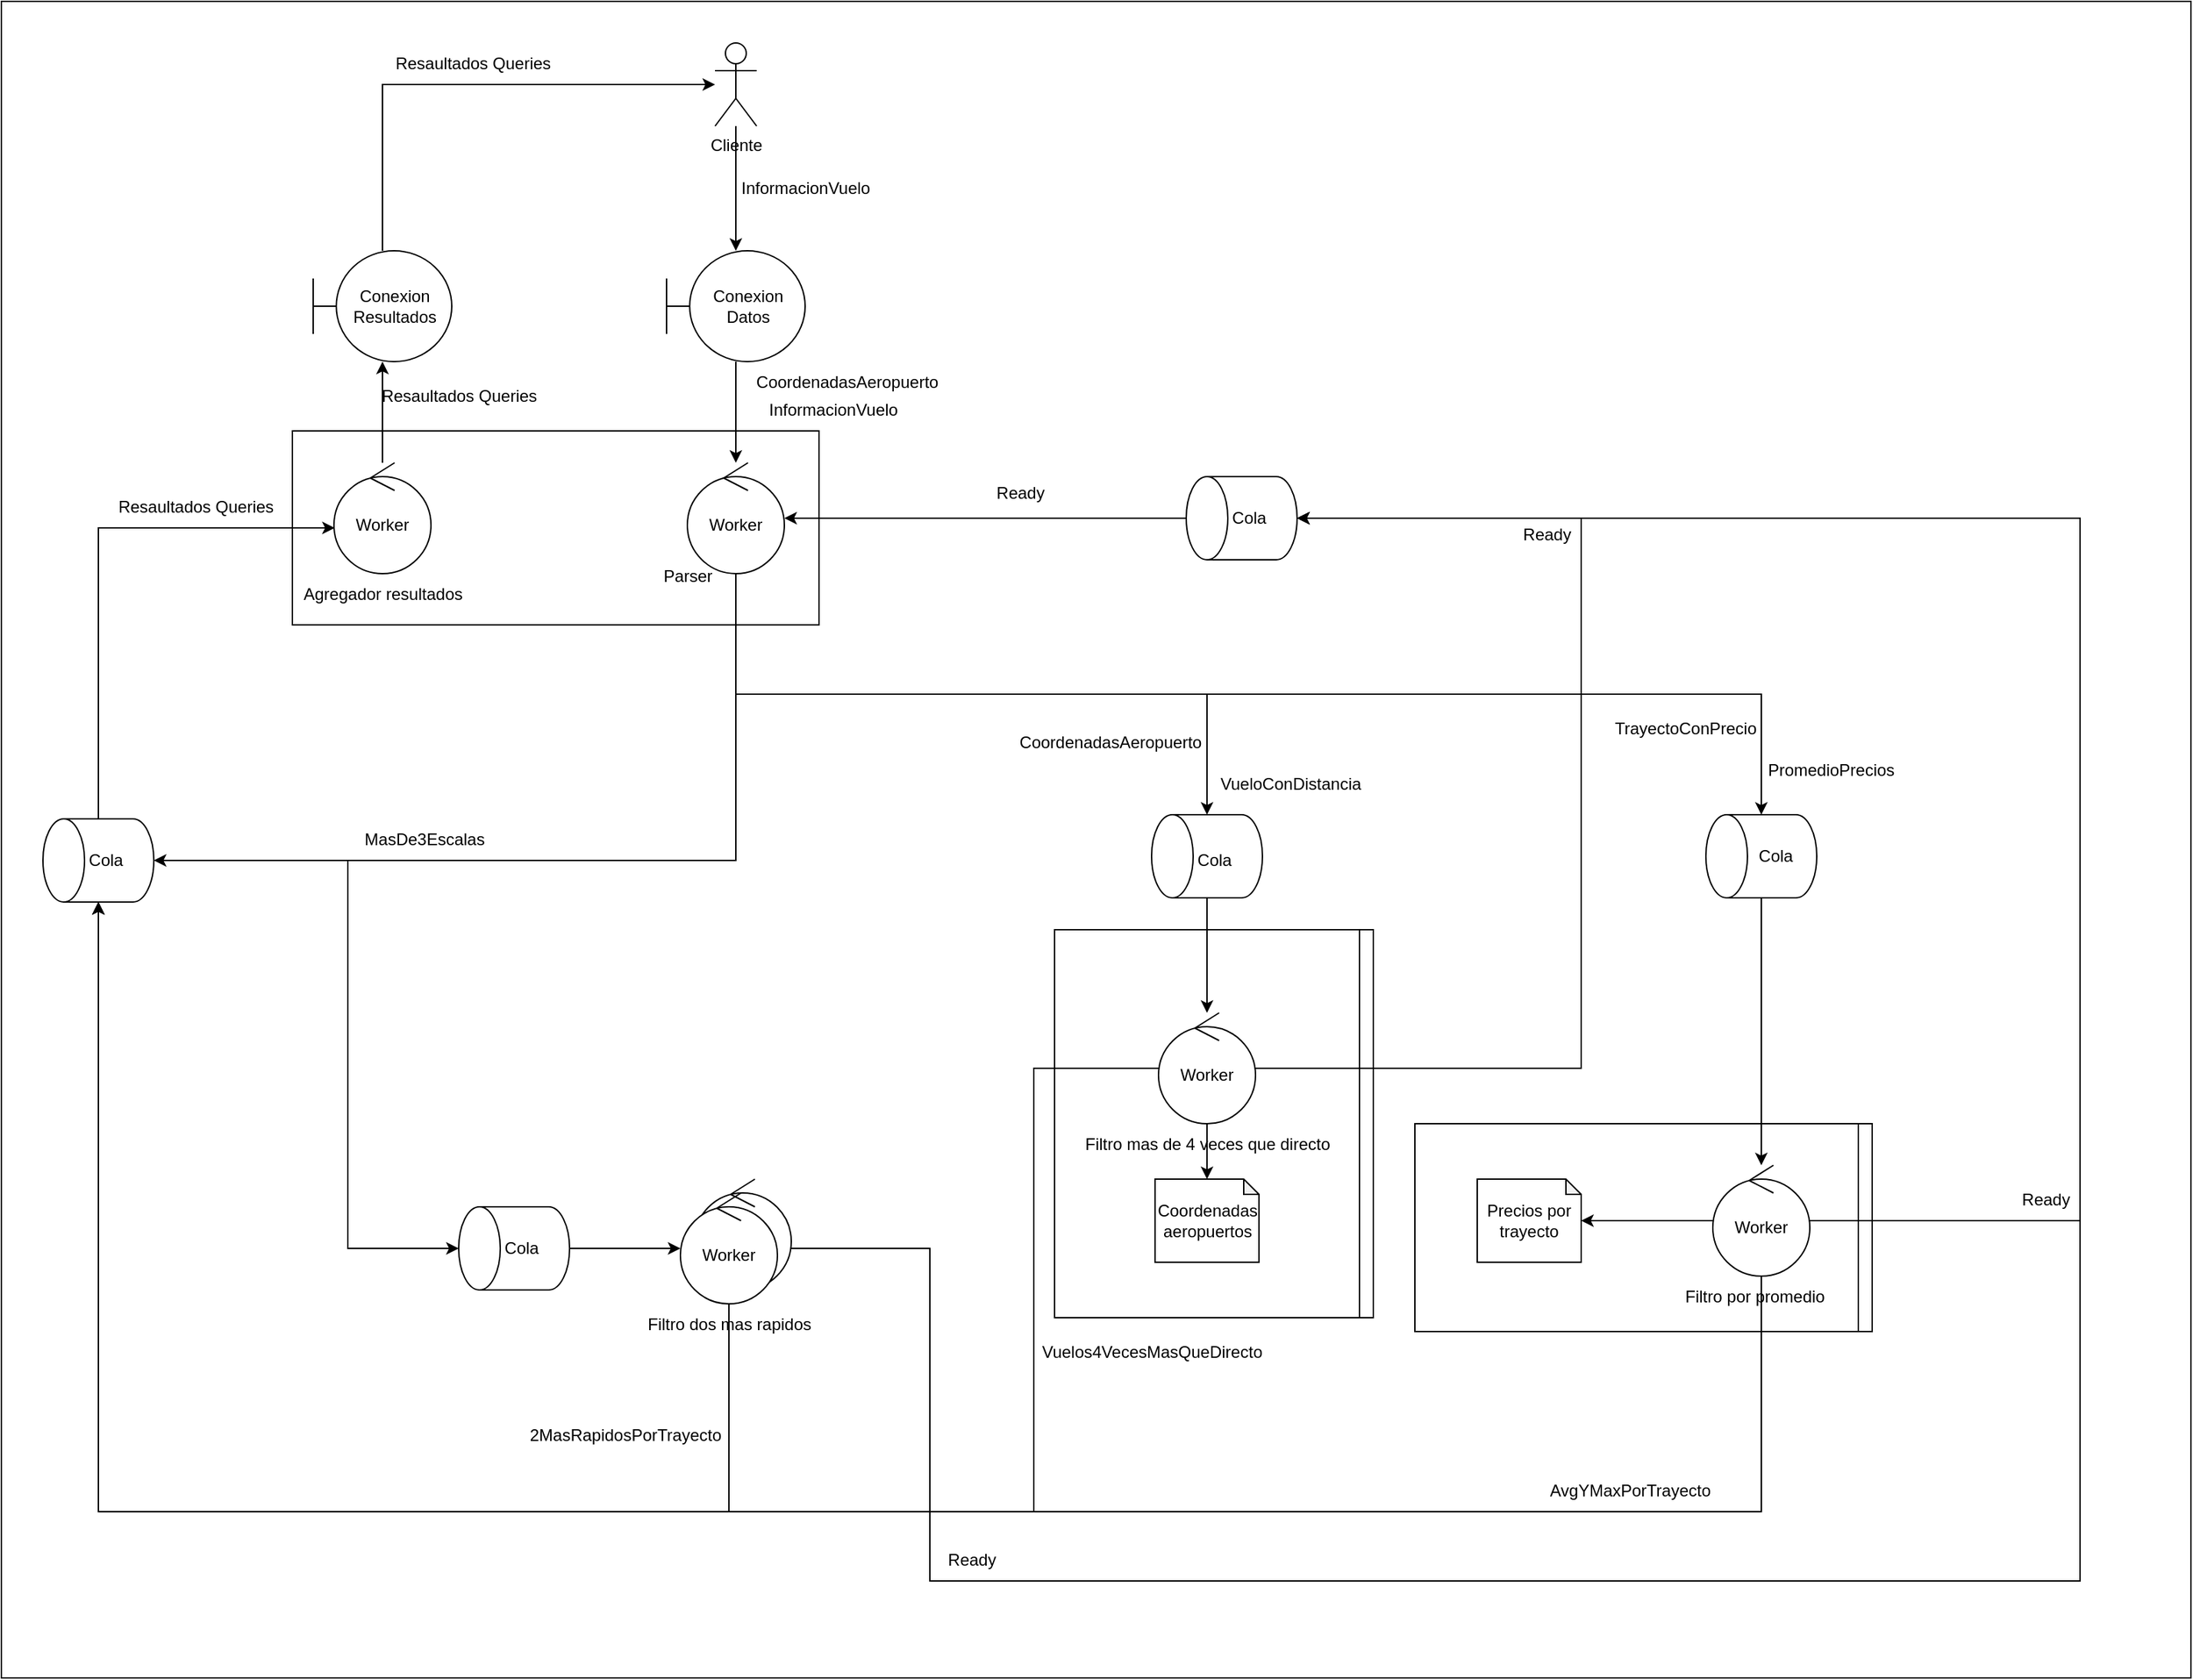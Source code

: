<mxfile version="22.1.5" type="device" pages="3">
  <diagram id="vihMNG-lIPFq3iVxBqbr" name="DiagramaRobustez">
    <mxGraphModel dx="1964" dy="1715" grid="1" gridSize="10" guides="1" tooltips="1" connect="1" arrows="1" fold="1" page="1" pageScale="1" pageWidth="850" pageHeight="1100" math="0" shadow="0">
      <root>
        <mxCell id="0" />
        <mxCell id="1" parent="0" />
        <mxCell id="C7V8-oqrq3Y0ZI8Kbpaw-1" value="" style="rounded=0;whiteSpace=wrap;html=1;fillColor=none;" parent="1" vertex="1">
          <mxGeometry x="880" y="770" width="320" height="150" as="geometry" />
        </mxCell>
        <mxCell id="C7V8-oqrq3Y0ZI8Kbpaw-2" value="" style="rounded=0;whiteSpace=wrap;html=1;fillColor=none;" parent="1" vertex="1">
          <mxGeometry x="880" y="770" width="330" height="150" as="geometry" />
        </mxCell>
        <mxCell id="vWzix96Z64M3fHZLnADR-76" value="" style="rounded=0;whiteSpace=wrap;html=1;fillColor=none;" parent="1" vertex="1">
          <mxGeometry x="-140" y="-40" width="1580" height="1210" as="geometry" />
        </mxCell>
        <mxCell id="vWzix96Z64M3fHZLnADR-51" value="" style="rounded=0;whiteSpace=wrap;html=1;fillColor=none;" parent="1" vertex="1">
          <mxGeometry x="70" y="270" width="380" height="140" as="geometry" />
        </mxCell>
        <mxCell id="vWzix96Z64M3fHZLnADR-54" value="" style="rounded=0;whiteSpace=wrap;html=1;fillColor=none;" parent="1" vertex="1">
          <mxGeometry x="620" y="630" width="230" height="280" as="geometry" />
        </mxCell>
        <mxCell id="vWzix96Z64M3fHZLnADR-64" value="" style="rounded=0;whiteSpace=wrap;html=1;fillColor=none;" parent="1" vertex="1">
          <mxGeometry x="620" y="630" width="220" height="280" as="geometry" />
        </mxCell>
        <mxCell id="tgHYlAVjc7Peqk4h9AsL-1" style="edgeStyle=orthogonalEdgeStyle;rounded=0;orthogonalLoop=1;jettySize=auto;html=1;" parent="1" source="tgHYlAVjc7Peqk4h9AsL-71" target="tgHYlAVjc7Peqk4h9AsL-3" edge="1">
          <mxGeometry relative="1" as="geometry">
            <mxPoint x="400" as="sourcePoint" />
          </mxGeometry>
        </mxCell>
        <mxCell id="tgHYlAVjc7Peqk4h9AsL-3" value="&lt;div&gt;Conexion&lt;/div&gt;&lt;div&gt;Datos&lt;/div&gt;" style="shape=umlBoundary;whiteSpace=wrap;html=1;" parent="1" vertex="1">
          <mxGeometry x="340" y="140" width="100" height="80" as="geometry" />
        </mxCell>
        <mxCell id="tgHYlAVjc7Peqk4h9AsL-4" style="edgeStyle=orthogonalEdgeStyle;rounded=0;orthogonalLoop=1;jettySize=auto;html=1;" parent="1" source="tgHYlAVjc7Peqk4h9AsL-97" target="tgHYlAVjc7Peqk4h9AsL-62" edge="1">
          <mxGeometry relative="1" as="geometry">
            <mxPoint x="400" y="520" as="sourcePoint" />
            <mxPoint x="130" y="550" as="targetPoint" />
            <Array as="points">
              <mxPoint x="390" y="580" />
            </Array>
          </mxGeometry>
        </mxCell>
        <mxCell id="tgHYlAVjc7Peqk4h9AsL-10" style="edgeStyle=orthogonalEdgeStyle;rounded=0;orthogonalLoop=1;jettySize=auto;html=1;" parent="1" source="tgHYlAVjc7Peqk4h9AsL-117" target="tgHYlAVjc7Peqk4h9AsL-105" edge="1">
          <mxGeometry relative="1" as="geometry">
            <mxPoint x="1135" y="647" as="sourcePoint" />
            <mxPoint x="1135" y="710" as="targetPoint" />
          </mxGeometry>
        </mxCell>
        <mxCell id="tgHYlAVjc7Peqk4h9AsL-20" value="Filtro mas de 4 veces que directo" style="text;html=1;align=center;verticalAlign=middle;resizable=0;points=[];autosize=1;strokeColor=none;fillColor=none;" parent="1" vertex="1">
          <mxGeometry x="640" y="770" width="180" height="30" as="geometry" />
        </mxCell>
        <mxCell id="tgHYlAVjc7Peqk4h9AsL-32" value="Parser" style="text;html=1;align=center;verticalAlign=middle;resizable=0;points=[];autosize=1;strokeColor=none;fillColor=none;" parent="1" vertex="1">
          <mxGeometry x="325" y="360" width="60" height="30" as="geometry" />
        </mxCell>
        <mxCell id="tgHYlAVjc7Peqk4h9AsL-69" style="edgeStyle=orthogonalEdgeStyle;rounded=0;orthogonalLoop=1;jettySize=auto;html=1;" parent="1" source="tgHYlAVjc7Peqk4h9AsL-121" target="tgHYlAVjc7Peqk4h9AsL-101" edge="1">
          <mxGeometry relative="1" as="geometry">
            <mxPoint x="295" y="868" as="sourcePoint" />
            <mxPoint x="350" y="868" as="targetPoint" />
          </mxGeometry>
        </mxCell>
        <mxCell id="tgHYlAVjc7Peqk4h9AsL-49" value="Agregador resultados" style="text;html=1;align=center;verticalAlign=middle;resizable=0;points=[];autosize=1;strokeColor=none;fillColor=none;" parent="1" vertex="1">
          <mxGeometry x="65" y="373" width="140" height="30" as="geometry" />
        </mxCell>
        <mxCell id="KQBHp2sGtYCPplzfa_Z2-1" style="edgeStyle=orthogonalEdgeStyle;rounded=0;orthogonalLoop=1;jettySize=auto;html=1;" parent="1" source="tgHYlAVjc7Peqk4h9AsL-62" target="tgHYlAVjc7Peqk4h9AsL-95" edge="1">
          <mxGeometry relative="1" as="geometry">
            <Array as="points">
              <mxPoint x="-70" y="340" />
            </Array>
          </mxGeometry>
        </mxCell>
        <mxCell id="tgHYlAVjc7Peqk4h9AsL-62" value="" style="shape=cylinder3;whiteSpace=wrap;html=1;boundedLbl=1;backgroundOutline=1;size=15;rotation=-90;" parent="1" vertex="1">
          <mxGeometry x="-100" y="540" width="60" height="80" as="geometry" />
        </mxCell>
        <mxCell id="tgHYlAVjc7Peqk4h9AsL-71" value="Cliente" style="shape=umlActor;verticalLabelPosition=bottom;verticalAlign=top;html=1;outlineConnect=0;" parent="1" vertex="1">
          <mxGeometry x="375" y="-10" width="30" height="60" as="geometry" />
        </mxCell>
        <mxCell id="tgHYlAVjc7Peqk4h9AsL-73" value="Coordenadas aeropuertos" style="shape=note;whiteSpace=wrap;html=1;backgroundOutline=1;darkOpacity=0.05;size=11;" parent="1" vertex="1">
          <mxGeometry x="692.5" y="810" width="75" height="60" as="geometry" />
        </mxCell>
        <mxCell id="tgHYlAVjc7Peqk4h9AsL-74" value="InformacionVuelo" style="text;html=1;align=center;verticalAlign=middle;resizable=0;points=[];autosize=1;strokeColor=none;fillColor=none;" parent="1" vertex="1">
          <mxGeometry x="380" y="80" width="120" height="30" as="geometry" />
        </mxCell>
        <mxCell id="tgHYlAVjc7Peqk4h9AsL-75" value="InformacionVuelo" style="text;html=1;align=center;verticalAlign=middle;resizable=0;points=[];autosize=1;strokeColor=none;fillColor=none;" parent="1" vertex="1">
          <mxGeometry x="405" y="240" width="110" height="30" as="geometry" />
        </mxCell>
        <mxCell id="tgHYlAVjc7Peqk4h9AsL-76" value="VueloConDistancia" style="text;html=1;align=center;verticalAlign=middle;resizable=0;points=[];autosize=1;strokeColor=none;fillColor=none;" parent="1" vertex="1">
          <mxGeometry x="730" y="510" width="120" height="30" as="geometry" />
        </mxCell>
        <mxCell id="tgHYlAVjc7Peqk4h9AsL-95" value="Worker" style="ellipse;shape=umlControl;whiteSpace=wrap;html=1;" parent="1" vertex="1">
          <mxGeometry x="100" y="293" width="70" height="80" as="geometry" />
        </mxCell>
        <mxCell id="tgHYlAVjc7Peqk4h9AsL-97" value="Worker" style="ellipse;shape=umlControl;whiteSpace=wrap;html=1;" parent="1" vertex="1">
          <mxGeometry x="355" y="293" width="70" height="80" as="geometry" />
        </mxCell>
        <mxCell id="tgHYlAVjc7Peqk4h9AsL-116" style="edgeStyle=orthogonalEdgeStyle;rounded=0;orthogonalLoop=1;jettySize=auto;html=1;" parent="1" source="tgHYlAVjc7Peqk4h9AsL-114" target="vWzix96Z64M3fHZLnADR-19" edge="1">
          <mxGeometry relative="1" as="geometry">
            <mxPoint x="605" y="690" as="targetPoint" />
            <Array as="points">
              <mxPoint x="720" y="580" />
            </Array>
          </mxGeometry>
        </mxCell>
        <mxCell id="tgHYlAVjc7Peqk4h9AsL-114" value="" style="shape=cylinder3;whiteSpace=wrap;html=1;boundedLbl=1;backgroundOutline=1;size=15;rotation=-90;" parent="1" vertex="1">
          <mxGeometry x="700" y="537" width="60" height="80" as="geometry" />
        </mxCell>
        <mxCell id="tgHYlAVjc7Peqk4h9AsL-115" value="Cola" style="text;html=1;align=center;verticalAlign=middle;resizable=0;points=[];autosize=1;strokeColor=none;fillColor=none;" parent="1" vertex="1">
          <mxGeometry x="710" y="565" width="50" height="30" as="geometry" />
        </mxCell>
        <mxCell id="tgHYlAVjc7Peqk4h9AsL-117" value="" style="shape=cylinder3;whiteSpace=wrap;html=1;boundedLbl=1;backgroundOutline=1;size=15;rotation=-90;" parent="1" vertex="1">
          <mxGeometry x="1100" y="537" width="60" height="80" as="geometry" />
        </mxCell>
        <mxCell id="tgHYlAVjc7Peqk4h9AsL-118" value="Cola" style="text;html=1;align=center;verticalAlign=middle;resizable=0;points=[];autosize=1;strokeColor=none;fillColor=none;" parent="1" vertex="1">
          <mxGeometry x="1115" y="562" width="50" height="30" as="geometry" />
        </mxCell>
        <mxCell id="tgHYlAVjc7Peqk4h9AsL-121" value="" style="shape=cylinder3;whiteSpace=wrap;html=1;boundedLbl=1;backgroundOutline=1;size=15;rotation=-90;" parent="1" vertex="1">
          <mxGeometry x="200" y="820" width="60" height="80" as="geometry" />
        </mxCell>
        <mxCell id="tgHYlAVjc7Peqk4h9AsL-122" value="Cola" style="text;html=1;align=center;verticalAlign=middle;resizable=0;points=[];autosize=1;strokeColor=none;fillColor=none;" parent="1" vertex="1">
          <mxGeometry x="210" y="845" width="50" height="30" as="geometry" />
        </mxCell>
        <mxCell id="tgHYlAVjc7Peqk4h9AsL-125" value="" style="endArrow=classic;html=1;rounded=0;" parent="1" source="tgHYlAVjc7Peqk4h9AsL-97" target="tgHYlAVjc7Peqk4h9AsL-114" edge="1">
          <mxGeometry width="50" height="50" relative="1" as="geometry">
            <mxPoint x="420" y="640" as="sourcePoint" />
            <mxPoint x="470" y="590" as="targetPoint" />
            <Array as="points">
              <mxPoint x="390" y="460" />
              <mxPoint x="730" y="460" />
            </Array>
          </mxGeometry>
        </mxCell>
        <mxCell id="tgHYlAVjc7Peqk4h9AsL-126" value="" style="endArrow=classic;html=1;rounded=0;" parent="1" source="tgHYlAVjc7Peqk4h9AsL-97" target="tgHYlAVjc7Peqk4h9AsL-117" edge="1">
          <mxGeometry width="50" height="50" relative="1" as="geometry">
            <mxPoint x="400" y="370" as="sourcePoint" />
            <mxPoint x="470" y="530" as="targetPoint" />
            <Array as="points">
              <mxPoint x="390" y="460" />
              <mxPoint x="1130" y="460" />
            </Array>
          </mxGeometry>
        </mxCell>
        <mxCell id="tgHYlAVjc7Peqk4h9AsL-128" value="Cola" style="text;html=1;align=center;verticalAlign=middle;resizable=0;points=[];autosize=1;strokeColor=none;fillColor=none;" parent="1" vertex="1">
          <mxGeometry x="-90" y="565" width="50" height="30" as="geometry" />
        </mxCell>
        <mxCell id="KQBHp2sGtYCPplzfa_Z2-3" value="" style="endArrow=classic;html=1;rounded=0;" parent="1" source="tgHYlAVjc7Peqk4h9AsL-101" target="tgHYlAVjc7Peqk4h9AsL-62" edge="1">
          <mxGeometry width="50" height="50" relative="1" as="geometry">
            <mxPoint x="350" y="910" as="sourcePoint" />
            <mxPoint x="400" y="860" as="targetPoint" />
            <Array as="points">
              <mxPoint x="385" y="1050" />
              <mxPoint x="-70" y="1050" />
            </Array>
          </mxGeometry>
        </mxCell>
        <mxCell id="KQBHp2sGtYCPplzfa_Z2-4" value="" style="endArrow=classic;html=1;rounded=0;" parent="1" source="vWzix96Z64M3fHZLnADR-19" target="tgHYlAVjc7Peqk4h9AsL-62" edge="1">
          <mxGeometry width="50" height="50" relative="1" as="geometry">
            <mxPoint x="605" y="770" as="sourcePoint" />
            <mxPoint x="400" y="750" as="targetPoint" />
            <Array as="points">
              <mxPoint x="605" y="730" />
              <mxPoint x="605" y="1050" />
              <mxPoint x="-70" y="1050" />
            </Array>
          </mxGeometry>
        </mxCell>
        <mxCell id="KQBHp2sGtYCPplzfa_Z2-7" value="" style="endArrow=classic;html=1;rounded=0;" parent="1" source="tgHYlAVjc7Peqk4h9AsL-3" target="tgHYlAVjc7Peqk4h9AsL-97" edge="1">
          <mxGeometry width="50" height="50" relative="1" as="geometry">
            <mxPoint x="400" y="200" as="sourcePoint" />
            <mxPoint x="400" y="340" as="targetPoint" />
          </mxGeometry>
        </mxCell>
        <mxCell id="KQBHp2sGtYCPplzfa_Z2-8" value="Resaultados Queries" style="text;html=1;align=center;verticalAlign=middle;resizable=0;points=[];autosize=1;strokeColor=none;fillColor=none;" parent="1" vertex="1">
          <mxGeometry x="130" y="-10" width="140" height="30" as="geometry" />
        </mxCell>
        <mxCell id="KQBHp2sGtYCPplzfa_Z2-9" value="Resaultados Queries" style="text;html=1;align=center;verticalAlign=middle;resizable=0;points=[];autosize=1;strokeColor=none;fillColor=none;" parent="1" vertex="1">
          <mxGeometry x="-70" y="310" width="140" height="30" as="geometry" />
        </mxCell>
        <mxCell id="pZK8rin384X-fQ7fw4jk-3" value="Filtro dos mas rapidos" style="text;html=1;align=center;verticalAlign=middle;resizable=0;points=[];autosize=1;strokeColor=none;fillColor=none;" parent="1" vertex="1">
          <mxGeometry x="315" y="900" width="140" height="30" as="geometry" />
        </mxCell>
        <mxCell id="vWzix96Z64M3fHZLnADR-1" value="&lt;div&gt;Conexion&lt;/div&gt;&lt;div&gt;Resultados&lt;/div&gt;" style="shape=umlBoundary;whiteSpace=wrap;html=1;" parent="1" vertex="1">
          <mxGeometry x="85" y="140" width="100" height="80" as="geometry" />
        </mxCell>
        <mxCell id="vWzix96Z64M3fHZLnADR-2" value="" style="endArrow=classic;html=1;rounded=0;" parent="1" source="tgHYlAVjc7Peqk4h9AsL-95" target="vWzix96Z64M3fHZLnADR-1" edge="1">
          <mxGeometry width="50" height="50" relative="1" as="geometry">
            <mxPoint x="100" y="410" as="sourcePoint" />
            <mxPoint x="135" y="200" as="targetPoint" />
          </mxGeometry>
        </mxCell>
        <mxCell id="vWzix96Z64M3fHZLnADR-3" value="" style="endArrow=classic;html=1;rounded=0;" parent="1" source="vWzix96Z64M3fHZLnADR-1" target="tgHYlAVjc7Peqk4h9AsL-71" edge="1">
          <mxGeometry width="50" height="50" relative="1" as="geometry">
            <mxPoint x="140" y="110" as="sourcePoint" />
            <mxPoint x="370" y="-30" as="targetPoint" />
            <Array as="points">
              <mxPoint x="135" y="20" />
            </Array>
          </mxGeometry>
        </mxCell>
        <mxCell id="vWzix96Z64M3fHZLnADR-4" value="Resaultados Queries" style="text;html=1;align=center;verticalAlign=middle;resizable=0;points=[];autosize=1;strokeColor=none;fillColor=none;" parent="1" vertex="1">
          <mxGeometry x="120" y="230" width="140" height="30" as="geometry" />
        </mxCell>
        <mxCell id="vWzix96Z64M3fHZLnADR-5" value="MasDe3Escalas" style="text;html=1;align=center;verticalAlign=middle;resizable=0;points=[];autosize=1;strokeColor=none;fillColor=none;" parent="1" vertex="1">
          <mxGeometry x="110" y="550" width="110" height="30" as="geometry" />
        </mxCell>
        <mxCell id="vWzix96Z64M3fHZLnADR-6" value="" style="endArrow=classic;html=1;rounded=0;" parent="1" source="tgHYlAVjc7Peqk4h9AsL-97" target="tgHYlAVjc7Peqk4h9AsL-121" edge="1">
          <mxGeometry width="50" height="50" relative="1" as="geometry">
            <mxPoint x="400" y="370" as="sourcePoint" />
            <mxPoint x="150" y="700" as="targetPoint" />
            <Array as="points">
              <mxPoint x="390" y="580" />
              <mxPoint x="110" y="580" />
              <mxPoint x="110" y="860" />
            </Array>
          </mxGeometry>
        </mxCell>
        <mxCell id="vWzix96Z64M3fHZLnADR-7" value="2MasRapidosPorTrayecto" style="text;html=1;align=center;verticalAlign=middle;resizable=0;points=[];autosize=1;strokeColor=none;fillColor=none;" parent="1" vertex="1">
          <mxGeometry x="230" y="980" width="160" height="30" as="geometry" />
        </mxCell>
        <mxCell id="vWzix96Z64M3fHZLnADR-8" value="TrayectoConPrecio" style="text;html=1;align=center;verticalAlign=middle;resizable=0;points=[];autosize=1;strokeColor=none;fillColor=none;" parent="1" vertex="1">
          <mxGeometry x="1015" y="470" width="120" height="30" as="geometry" />
        </mxCell>
        <mxCell id="vWzix96Z64M3fHZLnADR-10" value="CoordenadasAeropuerto" style="text;html=1;align=center;verticalAlign=middle;resizable=0;points=[];autosize=1;strokeColor=none;fillColor=none;" parent="1" vertex="1">
          <mxGeometry x="590" y="480" width="140" height="30" as="geometry" />
        </mxCell>
        <mxCell id="vWzix96Z64M3fHZLnADR-19" value="Worker" style="ellipse;shape=umlControl;whiteSpace=wrap;html=1;" parent="1" vertex="1">
          <mxGeometry x="695" y="690" width="70" height="80" as="geometry" />
        </mxCell>
        <mxCell id="vWzix96Z64M3fHZLnADR-28" value="Filtro por promedio" style="text;html=1;align=center;verticalAlign=middle;resizable=0;points=[];autosize=1;strokeColor=none;fillColor=none;" parent="1" vertex="1">
          <mxGeometry x="1065" y="880" width="120" height="30" as="geometry" />
        </mxCell>
        <mxCell id="vWzix96Z64M3fHZLnADR-33" value="PromedioPrecios" style="text;html=1;align=center;verticalAlign=middle;resizable=0;points=[];autosize=1;strokeColor=none;fillColor=none;" parent="1" vertex="1">
          <mxGeometry x="1125" y="500" width="110" height="30" as="geometry" />
        </mxCell>
        <mxCell id="vWzix96Z64M3fHZLnADR-39" value="Vuelos4VecesMasQueDirecto" style="text;html=1;align=center;verticalAlign=middle;resizable=0;points=[];autosize=1;strokeColor=none;fillColor=none;" parent="1" vertex="1">
          <mxGeometry x="605" y="920" width="170" height="30" as="geometry" />
        </mxCell>
        <mxCell id="vWzix96Z64M3fHZLnADR-40" value="" style="endArrow=classic;html=1;rounded=0;" parent="1" source="tgHYlAVjc7Peqk4h9AsL-105" target="tgHYlAVjc7Peqk4h9AsL-62" edge="1">
          <mxGeometry width="50" height="50" relative="1" as="geometry">
            <mxPoint x="1140" y="925" as="sourcePoint" />
            <mxPoint x="710" y="770" as="targetPoint" />
            <Array as="points">
              <mxPoint x="1130" y="1050" />
              <mxPoint x="-70" y="1050" />
            </Array>
          </mxGeometry>
        </mxCell>
        <mxCell id="vWzix96Z64M3fHZLnADR-43" value="AvgYMaxPorTrayecto" style="text;html=1;align=center;verticalAlign=middle;resizable=0;points=[];autosize=1;strokeColor=none;fillColor=none;" parent="1" vertex="1">
          <mxGeometry x="965" y="1020" width="140" height="30" as="geometry" />
        </mxCell>
        <mxCell id="vWzix96Z64M3fHZLnADR-56" value="" style="endArrow=classic;html=1;rounded=0;entryX=0.5;entryY=1;entryDx=0;entryDy=0;entryPerimeter=0;" parent="1" source="tgHYlAVjc7Peqk4h9AsL-101" target="vWzix96Z64M3fHZLnADR-68" edge="1">
          <mxGeometry width="50" height="50" relative="1" as="geometry">
            <mxPoint x="443.99" y="864" as="sourcePoint" />
            <mxPoint x="1660" y="1200" as="targetPoint" />
            <Array as="points">
              <mxPoint x="530" y="860" />
              <mxPoint x="530" y="1100" />
              <mxPoint x="1360" y="1100" />
              <mxPoint x="1360" y="333" />
            </Array>
          </mxGeometry>
        </mxCell>
        <mxCell id="vWzix96Z64M3fHZLnADR-57" value="" style="endArrow=classic;html=1;rounded=0;entryX=0.5;entryY=1;entryDx=0;entryDy=0;entryPerimeter=0;" parent="1" source="vWzix96Z64M3fHZLnADR-19" target="vWzix96Z64M3fHZLnADR-68" edge="1">
          <mxGeometry width="50" height="50" relative="1" as="geometry">
            <mxPoint x="770" y="740" as="sourcePoint" />
            <mxPoint x="1660" y="1200" as="targetPoint" />
            <Array as="points">
              <mxPoint x="1000" y="730" />
              <mxPoint x="1000" y="333" />
            </Array>
          </mxGeometry>
        </mxCell>
        <mxCell id="vWzix96Z64M3fHZLnADR-66" value="" style="endArrow=classic;html=1;rounded=0;entryX=0.5;entryY=1;entryDx=0;entryDy=0;entryPerimeter=0;" parent="1" source="tgHYlAVjc7Peqk4h9AsL-105" target="vWzix96Z64M3fHZLnADR-68" edge="1">
          <mxGeometry width="50" height="50" relative="1" as="geometry">
            <mxPoint x="1020" y="970" as="sourcePoint" />
            <mxPoint x="1660" y="1200" as="targetPoint" />
            <Array as="points">
              <mxPoint x="1360" y="840" />
              <mxPoint x="1360" y="333" />
            </Array>
          </mxGeometry>
        </mxCell>
        <mxCell id="vWzix96Z64M3fHZLnADR-70" style="edgeStyle=orthogonalEdgeStyle;rounded=0;orthogonalLoop=1;jettySize=auto;html=1;" parent="1" source="vWzix96Z64M3fHZLnADR-68" target="tgHYlAVjc7Peqk4h9AsL-97" edge="1">
          <mxGeometry relative="1" as="geometry">
            <mxPoint x="430" y="340" as="targetPoint" />
          </mxGeometry>
        </mxCell>
        <mxCell id="vWzix96Z64M3fHZLnADR-68" value="" style="shape=cylinder3;whiteSpace=wrap;html=1;boundedLbl=1;backgroundOutline=1;size=15;rotation=-90;" parent="1" vertex="1">
          <mxGeometry x="725" y="293" width="60" height="80" as="geometry" />
        </mxCell>
        <mxCell id="vWzix96Z64M3fHZLnADR-69" value="Cola" style="text;html=1;align=center;verticalAlign=middle;resizable=0;points=[];autosize=1;strokeColor=none;fillColor=none;" parent="1" vertex="1">
          <mxGeometry x="735" y="318" width="50" height="30" as="geometry" />
        </mxCell>
        <mxCell id="vWzix96Z64M3fHZLnADR-71" value="Ready" style="text;html=1;align=center;verticalAlign=middle;resizable=0;points=[];autosize=1;strokeColor=none;fillColor=none;" parent="1" vertex="1">
          <mxGeometry x="570" y="300" width="50" height="30" as="geometry" />
        </mxCell>
        <mxCell id="vWzix96Z64M3fHZLnADR-75" value="Ready" style="text;html=1;align=center;verticalAlign=middle;resizable=0;points=[];autosize=1;strokeColor=none;fillColor=none;" parent="1" vertex="1">
          <mxGeometry x="535" y="1070" width="50" height="30" as="geometry" />
        </mxCell>
        <mxCell id="-u4wZpVQqWa6Jxgg2jf3-8" value="Ready" style="text;html=1;align=center;verticalAlign=middle;resizable=0;points=[];autosize=1;strokeColor=none;fillColor=none;" parent="1" vertex="1">
          <mxGeometry x="1310" y="810" width="50" height="30" as="geometry" />
        </mxCell>
        <mxCell id="-u4wZpVQqWa6Jxgg2jf3-10" value="Ready" style="text;html=1;align=center;verticalAlign=middle;resizable=0;points=[];autosize=1;strokeColor=none;fillColor=none;" parent="1" vertex="1">
          <mxGeometry x="950" y="330" width="50" height="30" as="geometry" />
        </mxCell>
        <mxCell id="-u4wZpVQqWa6Jxgg2jf3-12" value="CoordenadasAeropuerto" style="text;html=1;align=center;verticalAlign=middle;resizable=0;points=[];autosize=1;strokeColor=none;fillColor=none;" parent="1" vertex="1">
          <mxGeometry x="400" y="220" width="140" height="30" as="geometry" />
        </mxCell>
        <mxCell id="SsLDtULBoxzdfWxcPcWZ-1" value="" style="edgeStyle=orthogonalEdgeStyle;rounded=0;orthogonalLoop=1;jettySize=auto;html=1;" parent="1" source="vWzix96Z64M3fHZLnADR-19" target="tgHYlAVjc7Peqk4h9AsL-73" edge="1">
          <mxGeometry relative="1" as="geometry">
            <mxPoint x="730" y="800" as="sourcePoint" />
            <mxPoint x="730" y="810" as="targetPoint" />
          </mxGeometry>
        </mxCell>
        <mxCell id="C7V8-oqrq3Y0ZI8Kbpaw-4" style="edgeStyle=orthogonalEdgeStyle;rounded=0;orthogonalLoop=1;jettySize=auto;html=1;" parent="1" source="tgHYlAVjc7Peqk4h9AsL-105" target="C7V8-oqrq3Y0ZI8Kbpaw-3" edge="1">
          <mxGeometry relative="1" as="geometry" />
        </mxCell>
        <mxCell id="tgHYlAVjc7Peqk4h9AsL-105" value="Worker" style="ellipse;shape=umlControl;whiteSpace=wrap;html=1;" parent="1" vertex="1">
          <mxGeometry x="1095" y="800" width="70" height="80" as="geometry" />
        </mxCell>
        <mxCell id="jR0ErNh-O-IlKKXGDNMq-2" value="Worker" style="ellipse;shape=umlControl;whiteSpace=wrap;html=1;" parent="1" vertex="1">
          <mxGeometry x="360" y="810" width="70" height="80" as="geometry" />
        </mxCell>
        <mxCell id="tgHYlAVjc7Peqk4h9AsL-101" value="Worker" style="ellipse;shape=umlControl;whiteSpace=wrap;html=1;" parent="1" vertex="1">
          <mxGeometry x="350" y="820" width="70" height="80" as="geometry" />
        </mxCell>
        <mxCell id="C7V8-oqrq3Y0ZI8Kbpaw-3" value="Precios por trayecto" style="shape=note;whiteSpace=wrap;html=1;backgroundOutline=1;darkOpacity=0.05;size=11;" parent="1" vertex="1">
          <mxGeometry x="925" y="810" width="75" height="60" as="geometry" />
        </mxCell>
      </root>
    </mxGraphModel>
  </diagram>
  <diagram id="lLsqf-L1oh-no75bK6xV" name="DiagramaDespliegue">
    <mxGraphModel dx="1114" dy="615" grid="1" gridSize="10" guides="1" tooltips="1" connect="1" arrows="1" fold="1" page="1" pageScale="1" pageWidth="827" pageHeight="1169" math="0" shadow="0">
      <root>
        <mxCell id="0" />
        <mxCell id="1" parent="0" />
        <mxCell id="utxgCLKYHU7nuda6XEjl-1" value="«Process»&lt;br&gt;&lt;b&gt;OutputFilter&lt;br&gt;&lt;/b&gt;" style="html=1;dropTarget=0;whiteSpace=wrap;" parent="1" vertex="1">
          <mxGeometry x="150" y="350" width="180" height="90" as="geometry" />
        </mxCell>
        <mxCell id="utxgCLKYHU7nuda6XEjl-2" value="" style="shape=module;jettyWidth=8;jettyHeight=4;" parent="utxgCLKYHU7nuda6XEjl-1" vertex="1">
          <mxGeometry x="1" width="20" height="20" relative="1" as="geometry">
            <mxPoint x="-27" y="7" as="offset" />
          </mxGeometry>
        </mxCell>
        <mxCell id="utxgCLKYHU7nuda6XEjl-3" style="edgeStyle=orthogonalEdgeStyle;rounded=0;orthogonalLoop=1;jettySize=auto;html=1;exitX=0.5;exitY=0;exitDx=0;exitDy=0;entryX=0.5;entryY=1;entryDx=0;entryDy=0;" parent="1" source="utxgCLKYHU7nuda6XEjl-5" target="utxgCLKYHU7nuda6XEjl-17" edge="1">
          <mxGeometry relative="1" as="geometry" />
        </mxCell>
        <mxCell id="utxgCLKYHU7nuda6XEjl-4" style="edgeStyle=orthogonalEdgeStyle;rounded=0;orthogonalLoop=1;jettySize=auto;html=1;exitX=0.5;exitY=0;exitDx=0;exitDy=0;entryX=0.5;entryY=1;entryDx=0;entryDy=0;" parent="1" source="utxgCLKYHU7nuda6XEjl-5" target="utxgCLKYHU7nuda6XEjl-19" edge="1">
          <mxGeometry relative="1" as="geometry">
            <Array as="points">
              <mxPoint x="510" y="520" />
              <mxPoint x="780" y="520" />
            </Array>
          </mxGeometry>
        </mxCell>
        <mxCell id="utxgCLKYHU7nuda6XEjl-5" value="«Process»&lt;br&gt;&lt;b&gt;RabbitMQ&lt;br&gt;&lt;/b&gt;" style="html=1;dropTarget=0;whiteSpace=wrap;" parent="1" vertex="1">
          <mxGeometry x="420" y="590" width="180" height="90" as="geometry" />
        </mxCell>
        <mxCell id="utxgCLKYHU7nuda6XEjl-6" value="" style="shape=module;jettyWidth=8;jettyHeight=4;" parent="utxgCLKYHU7nuda6XEjl-5" vertex="1">
          <mxGeometry x="1" width="20" height="20" relative="1" as="geometry">
            <mxPoint x="-27" y="7" as="offset" />
          </mxGeometry>
        </mxCell>
        <mxCell id="utxgCLKYHU7nuda6XEjl-7" value="" style="endArrow=classic;html=1;rounded=0;startArrow=classic;startFill=1;entryX=0.5;entryY=0;entryDx=0;entryDy=0;exitX=0.5;exitY=1;exitDx=0;exitDy=0;" parent="1" source="utxgCLKYHU7nuda6XEjl-1" target="utxgCLKYHU7nuda6XEjl-5" edge="1">
          <mxGeometry width="50" height="50" relative="1" as="geometry">
            <mxPoint x="500" y="410" as="sourcePoint" />
            <mxPoint x="500" y="540" as="targetPoint" />
            <Array as="points">
              <mxPoint x="240" y="520" />
              <mxPoint x="510" y="520" />
            </Array>
          </mxGeometry>
        </mxCell>
        <mxCell id="utxgCLKYHU7nuda6XEjl-8" value="" style="endArrow=classic;html=1;rounded=0;entryX=1;entryY=0.5;entryDx=0;entryDy=0;startArrow=classic;startFill=1;exitX=0;exitY=0.5;exitDx=0;exitDy=0;" parent="1" source="utxgCLKYHU7nuda6XEjl-11" target="utxgCLKYHU7nuda6XEjl-5" edge="1">
          <mxGeometry width="50" height="50" relative="1" as="geometry">
            <mxPoint x="920" y="640" as="sourcePoint" />
            <mxPoint x="630" y="640" as="targetPoint" />
          </mxGeometry>
        </mxCell>
        <mxCell id="utxgCLKYHU7nuda6XEjl-9" value="«Process»&lt;br&gt;&lt;b&gt;DistanceFIlter&lt;br&gt;&lt;/b&gt;" style="html=1;dropTarget=0;whiteSpace=wrap;" parent="1" vertex="1">
          <mxGeometry x="60" y="590" width="180" height="90" as="geometry" />
        </mxCell>
        <mxCell id="utxgCLKYHU7nuda6XEjl-10" value="" style="shape=module;jettyWidth=8;jettyHeight=4;" parent="utxgCLKYHU7nuda6XEjl-9" vertex="1">
          <mxGeometry x="1" width="20" height="20" relative="1" as="geometry">
            <mxPoint x="-27" y="7" as="offset" />
          </mxGeometry>
        </mxCell>
        <mxCell id="utxgCLKYHU7nuda6XEjl-11" value="«Process»&lt;br&gt;&lt;b&gt;AvgFilter&lt;br&gt;&lt;/b&gt;" style="html=1;dropTarget=0;whiteSpace=wrap;" parent="1" vertex="1">
          <mxGeometry x="790" y="590" width="180" height="90" as="geometry" />
        </mxCell>
        <mxCell id="utxgCLKYHU7nuda6XEjl-12" value="" style="shape=module;jettyWidth=8;jettyHeight=4;" parent="utxgCLKYHU7nuda6XEjl-11" vertex="1">
          <mxGeometry x="1" width="20" height="20" relative="1" as="geometry">
            <mxPoint x="-27" y="7" as="offset" />
          </mxGeometry>
        </mxCell>
        <mxCell id="utxgCLKYHU7nuda6XEjl-13" value="«Process»&lt;br&gt;&lt;b&gt;FastestFilter&lt;br&gt;&lt;/b&gt;" style="html=1;dropTarget=0;whiteSpace=wrap;" parent="1" vertex="1">
          <mxGeometry x="420" y="780" width="180" height="90" as="geometry" />
        </mxCell>
        <mxCell id="utxgCLKYHU7nuda6XEjl-14" value="" style="shape=module;jettyWidth=8;jettyHeight=4;" parent="utxgCLKYHU7nuda6XEjl-13" vertex="1">
          <mxGeometry x="1" width="20" height="20" relative="1" as="geometry">
            <mxPoint x="-27" y="7" as="offset" />
          </mxGeometry>
        </mxCell>
        <mxCell id="utxgCLKYHU7nuda6XEjl-15" value="" style="endArrow=classic;html=1;rounded=0;startArrow=classic;startFill=1;exitX=0.5;exitY=1;exitDx=0;exitDy=0;entryX=0.5;entryY=0;entryDx=0;entryDy=0;" parent="1" source="utxgCLKYHU7nuda6XEjl-5" target="utxgCLKYHU7nuda6XEjl-13" edge="1">
          <mxGeometry width="50" height="50" relative="1" as="geometry">
            <mxPoint x="510" y="760" as="sourcePoint" />
            <mxPoint x="510" y="970" as="targetPoint" />
            <Array as="points" />
          </mxGeometry>
        </mxCell>
        <mxCell id="utxgCLKYHU7nuda6XEjl-16" value="" style="endArrow=classic;startArrow=classic;html=1;rounded=0;exitX=1.006;exitY=0.594;exitDx=0;exitDy=0;exitPerimeter=0;entryX=0.006;entryY=0.594;entryDx=0;entryDy=0;entryPerimeter=0;" parent="1" source="utxgCLKYHU7nuda6XEjl-9" target="utxgCLKYHU7nuda6XEjl-5" edge="1">
          <mxGeometry width="50" height="50" relative="1" as="geometry">
            <mxPoint x="530" y="570" as="sourcePoint" />
            <mxPoint x="580" y="520" as="targetPoint" />
          </mxGeometry>
        </mxCell>
        <mxCell id="utxgCLKYHU7nuda6XEjl-17" value="«Process»&lt;br&gt;&lt;b&gt;Demux&lt;br&gt;&lt;/b&gt;" style="html=1;dropTarget=0;whiteSpace=wrap;" parent="1" vertex="1">
          <mxGeometry x="420" y="350" width="180" height="90" as="geometry" />
        </mxCell>
        <mxCell id="utxgCLKYHU7nuda6XEjl-18" value="" style="shape=module;jettyWidth=8;jettyHeight=4;" parent="utxgCLKYHU7nuda6XEjl-17" vertex="1">
          <mxGeometry x="1" width="20" height="20" relative="1" as="geometry">
            <mxPoint x="-27" y="7" as="offset" />
          </mxGeometry>
        </mxCell>
        <mxCell id="utxgCLKYHU7nuda6XEjl-19" value="«Process»&lt;br&gt;&lt;b&gt;InputFilter&lt;br&gt;&lt;/b&gt;" style="html=1;dropTarget=0;whiteSpace=wrap;" parent="1" vertex="1">
          <mxGeometry x="690" y="350" width="180" height="90" as="geometry" />
        </mxCell>
        <mxCell id="utxgCLKYHU7nuda6XEjl-20" value="" style="shape=module;jettyWidth=8;jettyHeight=4;" parent="utxgCLKYHU7nuda6XEjl-19" vertex="1">
          <mxGeometry x="1" width="20" height="20" relative="1" as="geometry">
            <mxPoint x="-27" y="7" as="offset" />
          </mxGeometry>
        </mxCell>
        <mxCell id="utxgCLKYHU7nuda6XEjl-21" style="edgeStyle=orthogonalEdgeStyle;rounded=0;orthogonalLoop=1;jettySize=auto;html=1;exitX=0.5;exitY=0;exitDx=0;exitDy=0;entryX=0.75;entryY=1;entryDx=0;entryDy=0;" parent="1" source="utxgCLKYHU7nuda6XEjl-22" target="utxgCLKYHU7nuda6XEjl-5" edge="1">
          <mxGeometry relative="1" as="geometry" />
        </mxCell>
        <mxCell id="utxgCLKYHU7nuda6XEjl-22" value="«Process»&lt;br&gt;&lt;b&gt;Heartbeater&lt;br&gt;&lt;/b&gt;" style="html=1;dropTarget=0;whiteSpace=wrap;" parent="1" vertex="1">
          <mxGeometry x="740" y="780" width="180" height="90" as="geometry" />
        </mxCell>
        <mxCell id="utxgCLKYHU7nuda6XEjl-23" value="" style="shape=module;jettyWidth=8;jettyHeight=4;" parent="utxgCLKYHU7nuda6XEjl-22" vertex="1">
          <mxGeometry x="1" width="20" height="20" relative="1" as="geometry">
            <mxPoint x="-27" y="7" as="offset" />
          </mxGeometry>
        </mxCell>
        <mxCell id="utxgCLKYHU7nuda6XEjl-24" value="" style="rounded=0;whiteSpace=wrap;html=1;fillColor=none;" parent="1" vertex="1">
          <mxGeometry x="40" y="320" width="950" height="570" as="geometry" />
        </mxCell>
      </root>
    </mxGraphModel>
  </diagram>
  <diagram id="yVLNeFsy2C1DXktH1cg_" name="DiagramaPaquetes">
    <mxGraphModel dx="2312" dy="1989" grid="1" gridSize="10" guides="1" tooltips="1" connect="1" arrows="1" fold="1" page="1" pageScale="1" pageWidth="827" pageHeight="1169" math="0" shadow="0">
      <root>
        <mxCell id="0" />
        <mxCell id="1" parent="0" />
        <mxCell id="PrPbFsnsT8btKm3HleSY-71" style="edgeStyle=orthogonalEdgeStyle;rounded=0;orthogonalLoop=1;jettySize=auto;html=1;exitX=0.5;exitY=1;exitDx=0;exitDy=0;exitPerimeter=0;dashed=1;dashPattern=12 12;" edge="1" parent="1" source="PrPbFsnsT8btKm3HleSY-1">
          <mxGeometry relative="1" as="geometry">
            <mxPoint x="480" y="310" as="targetPoint" />
            <Array as="points">
              <mxPoint x="115" y="260" />
              <mxPoint x="480" y="260" />
            </Array>
          </mxGeometry>
        </mxCell>
        <mxCell id="PrPbFsnsT8btKm3HleSY-83" style="edgeStyle=orthogonalEdgeStyle;rounded=0;orthogonalLoop=1;jettySize=auto;html=1;exitX=0;exitY=0;exitDx=40;exitDy=0;exitPerimeter=0;dashed=1;dashPattern=12 12;" edge="1" parent="1" source="PrPbFsnsT8btKm3HleSY-1">
          <mxGeometry relative="1" as="geometry">
            <mxPoint x="470" y="-150" as="targetPoint" />
            <Array as="points">
              <mxPoint x="80" y="-50" />
              <mxPoint x="471" y="-50" />
              <mxPoint x="471" y="-150" />
            </Array>
          </mxGeometry>
        </mxCell>
        <mxCell id="PrPbFsnsT8btKm3HleSY-86" style="edgeStyle=orthogonalEdgeStyle;rounded=0;orthogonalLoop=1;jettySize=auto;html=1;exitX=0.5;exitY=1;exitDx=0;exitDy=0;exitPerimeter=0;dashed=1;dashPattern=12 12;" edge="1" parent="1" source="PrPbFsnsT8btKm3HleSY-1">
          <mxGeometry relative="1" as="geometry">
            <mxPoint x="114.667" y="340" as="targetPoint" />
          </mxGeometry>
        </mxCell>
        <mxCell id="PrPbFsnsT8btKm3HleSY-1" value="DistanceFilter" style="shape=folder;fontStyle=1;tabWidth=80;tabHeight=30;tabPosition=left;html=1;boundedLbl=1;whiteSpace=wrap;" vertex="1" parent="1">
          <mxGeometry x="40" y="80" width="150" height="80" as="geometry" />
        </mxCell>
        <mxCell id="PrPbFsnsT8btKm3HleSY-70" style="edgeStyle=orthogonalEdgeStyle;rounded=0;orthogonalLoop=1;jettySize=auto;html=1;exitX=0.5;exitY=1;exitDx=0;exitDy=0;exitPerimeter=0;dashed=1;dashPattern=12 12;" edge="1" parent="1" source="PrPbFsnsT8btKm3HleSY-2">
          <mxGeometry relative="1" as="geometry">
            <mxPoint x="570" y="310" as="targetPoint" />
            <Array as="points">
              <mxPoint x="305" y="240" />
              <mxPoint x="570" y="240" />
            </Array>
          </mxGeometry>
        </mxCell>
        <mxCell id="PrPbFsnsT8btKm3HleSY-82" style="edgeStyle=orthogonalEdgeStyle;rounded=0;orthogonalLoop=1;jettySize=auto;html=1;exitX=0;exitY=0;exitDx=40;exitDy=0;exitPerimeter=0;dashed=1;dashPattern=12 12;" edge="1" parent="1" source="PrPbFsnsT8btKm3HleSY-2">
          <mxGeometry relative="1" as="geometry">
            <mxPoint x="490" y="-150" as="targetPoint" />
          </mxGeometry>
        </mxCell>
        <mxCell id="PrPbFsnsT8btKm3HleSY-2" value="AvgFilter" style="shape=folder;fontStyle=1;tabWidth=80;tabHeight=30;tabPosition=left;html=1;boundedLbl=1;whiteSpace=wrap;" vertex="1" parent="1">
          <mxGeometry x="230" y="80" width="150" height="80" as="geometry" />
        </mxCell>
        <mxCell id="PrPbFsnsT8btKm3HleSY-69" style="edgeStyle=orthogonalEdgeStyle;rounded=0;orthogonalLoop=1;jettySize=auto;html=1;exitX=0.5;exitY=1;exitDx=0;exitDy=0;exitPerimeter=0;dashed=1;dashPattern=12 12;" edge="1" parent="1" source="PrPbFsnsT8btKm3HleSY-3">
          <mxGeometry relative="1" as="geometry">
            <mxPoint x="620" y="310" as="targetPoint" />
          </mxGeometry>
        </mxCell>
        <mxCell id="PrPbFsnsT8btKm3HleSY-81" style="edgeStyle=orthogonalEdgeStyle;rounded=0;orthogonalLoop=1;jettySize=auto;html=1;exitX=0;exitY=0;exitDx=40;exitDy=0;exitPerimeter=0;dashed=1;dashPattern=12 12;" edge="1" parent="1" source="PrPbFsnsT8btKm3HleSY-3">
          <mxGeometry relative="1" as="geometry">
            <mxPoint x="500" y="-150" as="targetPoint" />
          </mxGeometry>
        </mxCell>
        <mxCell id="PrPbFsnsT8btKm3HleSY-3" value="FastestFilter" style="shape=folder;fontStyle=1;tabWidth=80;tabHeight=30;tabPosition=left;html=1;boundedLbl=1;whiteSpace=wrap;" vertex="1" parent="1">
          <mxGeometry x="460" y="80" width="150" height="80" as="geometry" />
        </mxCell>
        <mxCell id="PrPbFsnsT8btKm3HleSY-19" style="edgeStyle=orthogonalEdgeStyle;rounded=0;orthogonalLoop=1;jettySize=auto;html=1;exitX=0.5;exitY=1;exitDx=0;exitDy=0;exitPerimeter=0;strokeColor=none;dashed=1;dashPattern=12 12;" edge="1" parent="1">
          <mxGeometry relative="1" as="geometry">
            <mxPoint x="810" y="300" as="targetPoint" />
            <mxPoint x="765" y="160" as="sourcePoint" />
          </mxGeometry>
        </mxCell>
        <mxCell id="PrPbFsnsT8btKm3HleSY-66" style="edgeStyle=orthogonalEdgeStyle;rounded=0;orthogonalLoop=1;jettySize=auto;html=1;exitX=0.5;exitY=1;exitDx=0;exitDy=0;exitPerimeter=0;dashed=1;dashPattern=12 12;" edge="1" parent="1" source="PrPbFsnsT8btKm3HleSY-5">
          <mxGeometry relative="1" as="geometry">
            <mxPoint x="645" y="310" as="targetPoint" />
          </mxGeometry>
        </mxCell>
        <mxCell id="PrPbFsnsT8btKm3HleSY-75" style="edgeStyle=orthogonalEdgeStyle;rounded=0;orthogonalLoop=1;jettySize=auto;html=1;exitX=0;exitY=0;exitDx=40;exitDy=0;exitPerimeter=0;dashed=1;dashPattern=12 12;" edge="1" parent="1" source="PrPbFsnsT8btKm3HleSY-5">
          <mxGeometry relative="1" as="geometry">
            <mxPoint x="1180" y="-70" as="targetPoint" />
          </mxGeometry>
        </mxCell>
        <mxCell id="PrPbFsnsT8btKm3HleSY-5" value="InputBoundary" style="shape=folder;fontStyle=1;tabWidth=80;tabHeight=30;tabPosition=left;html=1;boundedLbl=1;whiteSpace=wrap;" vertex="1" parent="1">
          <mxGeometry x="920" y="80" width="150" height="80" as="geometry" />
        </mxCell>
        <mxCell id="PrPbFsnsT8btKm3HleSY-7" value="Protocol" style="shape=folder;fontStyle=1;tabWidth=80;tabHeight=30;tabPosition=left;html=1;boundedLbl=1;whiteSpace=wrap;" vertex="1" parent="1">
          <mxGeometry x="1040" y="-200" width="150" height="80" as="geometry" />
        </mxCell>
        <mxCell id="PrPbFsnsT8btKm3HleSY-8" value="Middleware" style="shape=folder;fontStyle=1;tabWidth=80;tabHeight=30;tabPosition=left;html=1;boundedLbl=1;whiteSpace=wrap;" vertex="1" parent="1">
          <mxGeometry x="700" y="350" width="150" height="80" as="geometry" />
        </mxCell>
        <mxCell id="PrPbFsnsT8btKm3HleSY-9" value="Distance" style="shape=folder;fontStyle=1;tabWidth=80;tabHeight=30;tabPosition=left;html=1;boundedLbl=1;whiteSpace=wrap;" vertex="1" parent="1">
          <mxGeometry x="80" y="350" width="150" height="80" as="geometry" />
        </mxCell>
        <mxCell id="PrPbFsnsT8btKm3HleSY-10" value="Typing" style="shape=folder;fontStyle=1;tabWidth=80;tabHeight=30;tabPosition=left;html=1;boundedLbl=1;whiteSpace=wrap;" vertex="1" parent="1">
          <mxGeometry x="430" y="350" width="150" height="80" as="geometry" />
        </mxCell>
        <mxCell id="PrPbFsnsT8btKm3HleSY-11" value="connection" style="shape=folder;fontStyle=1;tabWidth=80;tabHeight=30;tabPosition=left;html=1;boundedLbl=1;whiteSpace=wrap;" vertex="1" parent="1">
          <mxGeometry x="1300" y="-200" width="150" height="80" as="geometry" />
        </mxCell>
        <mxCell id="PrPbFsnsT8btKm3HleSY-65" style="edgeStyle=orthogonalEdgeStyle;rounded=0;orthogonalLoop=1;jettySize=auto;html=1;exitX=0.5;exitY=1;exitDx=0;exitDy=0;exitPerimeter=0;dashed=1;dashPattern=12 12;" edge="1" parent="1" source="PrPbFsnsT8btKm3HleSY-31">
          <mxGeometry relative="1" as="geometry">
            <mxPoint x="820" y="310" as="targetPoint" />
            <Array as="points">
              <mxPoint x="1241" y="280" />
              <mxPoint x="820" y="280" />
            </Array>
          </mxGeometry>
        </mxCell>
        <mxCell id="PrPbFsnsT8btKm3HleSY-74" style="edgeStyle=orthogonalEdgeStyle;rounded=0;orthogonalLoop=1;jettySize=auto;html=1;exitX=0;exitY=0;exitDx=40;exitDy=0;exitPerimeter=0;dashed=1;dashPattern=12 12;" edge="1" parent="1" source="PrPbFsnsT8btKm3HleSY-31">
          <mxGeometry relative="1" as="geometry">
            <mxPoint x="1206" y="-70" as="targetPoint" />
          </mxGeometry>
        </mxCell>
        <mxCell id="PrPbFsnsT8btKm3HleSY-96" style="edgeStyle=orthogonalEdgeStyle;rounded=0;orthogonalLoop=1;jettySize=auto;html=1;exitX=0.5;exitY=1;exitDx=0;exitDy=0;exitPerimeter=0;dashed=1;dashPattern=12 12;" edge="1" parent="1" source="PrPbFsnsT8btKm3HleSY-31">
          <mxGeometry relative="1" as="geometry">
            <mxPoint x="740" y="750" as="targetPoint" />
            <Array as="points">
              <mxPoint x="1241" y="750" />
            </Array>
          </mxGeometry>
        </mxCell>
        <mxCell id="PrPbFsnsT8btKm3HleSY-31" value="OutputBoundary" style="shape=folder;fontStyle=1;tabWidth=80;tabHeight=30;tabPosition=left;html=1;boundedLbl=1;whiteSpace=wrap;" vertex="1" parent="1">
          <mxGeometry x="1166" y="80" width="150" height="80" as="geometry" />
        </mxCell>
        <mxCell id="PrPbFsnsT8btKm3HleSY-76" style="edgeStyle=orthogonalEdgeStyle;rounded=0;orthogonalLoop=1;jettySize=auto;html=1;exitX=0;exitY=0;exitDx=40;exitDy=0;exitPerimeter=0;dashed=1;dashPattern=12 12;" edge="1" parent="1" source="PrPbFsnsT8btKm3HleSY-32">
          <mxGeometry relative="1" as="geometry">
            <mxPoint x="1230" y="-70" as="targetPoint" />
          </mxGeometry>
        </mxCell>
        <mxCell id="PrPbFsnsT8btKm3HleSY-32" value="Client" style="shape=folder;fontStyle=1;tabWidth=80;tabHeight=30;tabPosition=left;html=1;boundedLbl=1;whiteSpace=wrap;" vertex="1" parent="1">
          <mxGeometry x="1420" y="80" width="150" height="80" as="geometry" />
        </mxCell>
        <mxCell id="PrPbFsnsT8btKm3HleSY-68" style="edgeStyle=orthogonalEdgeStyle;rounded=0;orthogonalLoop=1;jettySize=auto;html=1;exitX=0.5;exitY=1;exitDx=0;exitDy=0;exitPerimeter=0;dashed=1;dashPattern=12 12;" edge="1" parent="1" source="PrPbFsnsT8btKm3HleSY-57">
          <mxGeometry relative="1" as="geometry">
            <mxPoint x="765.667" y="310" as="targetPoint" />
          </mxGeometry>
        </mxCell>
        <mxCell id="PrPbFsnsT8btKm3HleSY-57" value="Demux" style="shape=folder;fontStyle=1;tabWidth=80;tabHeight=30;tabPosition=left;html=1;boundedLbl=1;whiteSpace=wrap;" vertex="1" parent="1">
          <mxGeometry x="690" y="80" width="150" height="80" as="geometry" />
        </mxCell>
        <mxCell id="PrPbFsnsT8btKm3HleSY-58" value="invitation" style="shape=folder;fontStyle=1;tabWidth=80;tabHeight=30;tabPosition=left;html=1;boundedLbl=1;whiteSpace=wrap;" vertex="1" parent="1">
          <mxGeometry x="-180" y="-235" width="150" height="80" as="geometry" />
        </mxCell>
        <mxCell id="PrPbFsnsT8btKm3HleSY-79" style="edgeStyle=orthogonalEdgeStyle;rounded=0;orthogonalLoop=1;jettySize=auto;html=1;exitX=0;exitY=0;exitDx=40;exitDy=0;exitPerimeter=0;dashed=1;dashPattern=12 12;" edge="1" parent="1" source="PrPbFsnsT8btKm3HleSY-59">
          <mxGeometry relative="1" as="geometry">
            <mxPoint x="490.667" y="-380" as="targetPoint" />
          </mxGeometry>
        </mxCell>
        <mxCell id="PrPbFsnsT8btKm3HleSY-59" value="beater" style="shape=folder;fontStyle=1;tabWidth=80;tabHeight=30;tabPosition=left;html=1;boundedLbl=1;whiteSpace=wrap;" vertex="1" parent="1">
          <mxGeometry x="450" y="-235" width="150" height="80" as="geometry" />
        </mxCell>
        <mxCell id="PrPbFsnsT8btKm3HleSY-64" value="" style="rounded=0;whiteSpace=wrap;html=1;dashed=1;dashPattern=12 12;fillColor=none;" vertex="1" parent="1">
          <mxGeometry x="400" y="315" width="450" height="270" as="geometry" />
        </mxCell>
        <mxCell id="PrPbFsnsT8btKm3HleSY-72" value="" style="rounded=0;whiteSpace=wrap;html=1;dashed=1;dashPattern=12 12;fillColor=none;" vertex="1" parent="1">
          <mxGeometry x="1016" y="-235" width="450" height="150" as="geometry" />
        </mxCell>
        <mxCell id="PrPbFsnsT8btKm3HleSY-77" style="edgeStyle=orthogonalEdgeStyle;rounded=0;orthogonalLoop=1;jettySize=auto;html=1;exitX=0;exitY=0;exitDx=150;exitDy=55;exitPerimeter=0;entryX=0;entryY=0;entryDx=0;entryDy=55;entryPerimeter=0;dashed=1;dashPattern=12 12;" edge="1" parent="1" source="PrPbFsnsT8btKm3HleSY-58" target="PrPbFsnsT8btKm3HleSY-59">
          <mxGeometry relative="1" as="geometry" />
        </mxCell>
        <mxCell id="PrPbFsnsT8btKm3HleSY-78" value="dood" style="shape=folder;fontStyle=1;tabWidth=80;tabHeight=30;tabPosition=left;html=1;boundedLbl=1;whiteSpace=wrap;" vertex="1" parent="1">
          <mxGeometry x="460" y="-470" width="150" height="80" as="geometry" />
        </mxCell>
        <mxCell id="PrPbFsnsT8btKm3HleSY-80" style="edgeStyle=orthogonalEdgeStyle;rounded=0;orthogonalLoop=1;jettySize=auto;html=1;exitX=0;exitY=0;exitDx=40;exitDy=0;exitPerimeter=0;dashed=1;dashPattern=12 12;" edge="1" parent="1" source="PrPbFsnsT8btKm3HleSY-57">
          <mxGeometry relative="1" as="geometry">
            <mxPoint x="520" y="-150" as="targetPoint" />
          </mxGeometry>
        </mxCell>
        <mxCell id="PrPbFsnsT8btKm3HleSY-85" style="edgeStyle=orthogonalEdgeStyle;rounded=0;orthogonalLoop=1;jettySize=auto;html=1;exitX=0;exitY=0;exitDx=40;exitDy=0;exitPerimeter=0;dashed=1;dashPattern=12 12;" edge="1" parent="1" source="PrPbFsnsT8btKm3HleSY-84">
          <mxGeometry relative="1" as="geometry">
            <mxPoint x="-140" y="-150" as="targetPoint" />
          </mxGeometry>
        </mxCell>
        <mxCell id="PrPbFsnsT8btKm3HleSY-84" value="Heartbeater" style="shape=folder;fontStyle=1;tabWidth=80;tabHeight=30;tabPosition=left;html=1;boundedLbl=1;whiteSpace=wrap;" vertex="1" parent="1">
          <mxGeometry x="-180" y="80" width="150" height="80" as="geometry" />
        </mxCell>
        <mxCell id="PrPbFsnsT8btKm3HleSY-87" value="state" style="shape=folder;fontStyle=1;tabWidth=80;tabHeight=30;tabPosition=left;html=1;boundedLbl=1;whiteSpace=wrap;" vertex="1" parent="1">
          <mxGeometry x="580" y="490" width="150" height="80" as="geometry" />
        </mxCell>
        <mxCell id="PrPbFsnsT8btKm3HleSY-88" style="edgeStyle=orthogonalEdgeStyle;rounded=0;orthogonalLoop=1;jettySize=auto;html=1;exitX=0.5;exitY=1;exitDx=0;exitDy=0;exitPerimeter=0;entryX=0;entryY=0;entryDx=150;entryDy=55;entryPerimeter=0;dashed=1;dashPattern=12 12;" edge="1" parent="1" source="PrPbFsnsT8btKm3HleSY-8" target="PrPbFsnsT8btKm3HleSY-87">
          <mxGeometry relative="1" as="geometry" />
        </mxCell>
        <mxCell id="PrPbFsnsT8btKm3HleSY-89" value="duplicates" style="shape=folder;fontStyle=1;tabWidth=80;tabHeight=30;tabPosition=left;html=1;boundedLbl=1;whiteSpace=wrap;" vertex="1" parent="1">
          <mxGeometry x="580" y="680" width="150" height="80" as="geometry" />
        </mxCell>
        <mxCell id="PrPbFsnsT8btKm3HleSY-90" value="utils" style="shape=folder;fontStyle=1;tabWidth=80;tabHeight=30;tabPosition=left;html=1;boundedLbl=1;whiteSpace=wrap;" vertex="1" parent="1">
          <mxGeometry x="580" y="840" width="150" height="80" as="geometry" />
        </mxCell>
        <mxCell id="PrPbFsnsT8btKm3HleSY-93" style="edgeStyle=orthogonalEdgeStyle;rounded=0;orthogonalLoop=1;jettySize=auto;html=1;exitX=0.5;exitY=1;exitDx=0;exitDy=0;exitPerimeter=0;entryX=0;entryY=0;entryDx=0;entryDy=55;entryPerimeter=0;dashed=1;dashPattern=12 12;" edge="1" parent="1" source="PrPbFsnsT8btKm3HleSY-2" target="PrPbFsnsT8btKm3HleSY-89">
          <mxGeometry relative="1" as="geometry" />
        </mxCell>
        <mxCell id="PrPbFsnsT8btKm3HleSY-94" style="edgeStyle=orthogonalEdgeStyle;rounded=0;orthogonalLoop=1;jettySize=auto;html=1;exitX=0.5;exitY=1;exitDx=0;exitDy=0;exitPerimeter=0;dashed=1;dashPattern=12 12;" edge="1" parent="1" source="PrPbFsnsT8btKm3HleSY-57">
          <mxGeometry relative="1" as="geometry">
            <mxPoint x="740" y="735" as="targetPoint" />
            <Array as="points">
              <mxPoint x="765" y="190" />
              <mxPoint x="910" y="190" />
              <mxPoint x="910" y="735" />
            </Array>
          </mxGeometry>
        </mxCell>
        <mxCell id="PrPbFsnsT8btKm3HleSY-97" style="edgeStyle=orthogonalEdgeStyle;rounded=0;orthogonalLoop=1;jettySize=auto;html=1;exitX=0.5;exitY=1;exitDx=0;exitDy=0;exitPerimeter=0;entryX=0;entryY=0;entryDx=0;entryDy=55;entryPerimeter=0;dashed=1;dashPattern=12 12;" edge="1" parent="1" source="PrPbFsnsT8btKm3HleSY-84" target="PrPbFsnsT8btKm3HleSY-90">
          <mxGeometry relative="1" as="geometry" />
        </mxCell>
        <mxCell id="PrPbFsnsT8btKm3HleSY-98" style="edgeStyle=orthogonalEdgeStyle;rounded=0;orthogonalLoop=1;jettySize=auto;html=1;exitX=0.5;exitY=1;exitDx=0;exitDy=0;exitPerimeter=0;entryX=0;entryY=0;entryDx=0;entryDy=55;entryPerimeter=0;dashed=1;dashPattern=12 12;" edge="1" parent="1" source="PrPbFsnsT8btKm3HleSY-1" target="PrPbFsnsT8btKm3HleSY-90">
          <mxGeometry relative="1" as="geometry">
            <Array as="points">
              <mxPoint x="115" y="260" />
              <mxPoint y="260" />
              <mxPoint y="895" />
            </Array>
          </mxGeometry>
        </mxCell>
        <mxCell id="PrPbFsnsT8btKm3HleSY-99" style="edgeStyle=orthogonalEdgeStyle;rounded=0;orthogonalLoop=1;jettySize=auto;html=1;exitX=0.5;exitY=1;exitDx=0;exitDy=0;exitPerimeter=0;entryX=0;entryY=0;entryDx=0;entryDy=55;entryPerimeter=0;dashed=1;dashPattern=12 12;" edge="1" parent="1" source="PrPbFsnsT8btKm3HleSY-2" target="PrPbFsnsT8btKm3HleSY-90">
          <mxGeometry relative="1" as="geometry" />
        </mxCell>
        <mxCell id="PrPbFsnsT8btKm3HleSY-100" style="edgeStyle=orthogonalEdgeStyle;rounded=0;orthogonalLoop=1;jettySize=auto;html=1;exitX=0.5;exitY=1;exitDx=0;exitDy=0;exitPerimeter=0;entryX=0;entryY=0;entryDx=0;entryDy=55;entryPerimeter=0;dashed=1;dashPattern=12 12;" edge="1" parent="1" source="PrPbFsnsT8btKm3HleSY-3" target="PrPbFsnsT8btKm3HleSY-90">
          <mxGeometry relative="1" as="geometry">
            <Array as="points">
              <mxPoint x="535" y="200" />
              <mxPoint x="370" y="200" />
              <mxPoint x="370" y="895" />
            </Array>
          </mxGeometry>
        </mxCell>
        <mxCell id="PrPbFsnsT8btKm3HleSY-101" style="edgeStyle=orthogonalEdgeStyle;rounded=0;orthogonalLoop=1;jettySize=auto;html=1;exitX=0.5;exitY=1;exitDx=0;exitDy=0;exitPerimeter=0;entryX=0;entryY=0;entryDx=150;entryDy=55;entryPerimeter=0;dashed=1;dashPattern=12 12;" edge="1" parent="1" source="PrPbFsnsT8btKm3HleSY-57" target="PrPbFsnsT8btKm3HleSY-90">
          <mxGeometry relative="1" as="geometry">
            <Array as="points">
              <mxPoint x="765" y="190" />
              <mxPoint x="910" y="190" />
              <mxPoint x="910" y="895" />
            </Array>
          </mxGeometry>
        </mxCell>
        <mxCell id="PrPbFsnsT8btKm3HleSY-102" style="edgeStyle=orthogonalEdgeStyle;rounded=0;orthogonalLoop=1;jettySize=auto;html=1;exitX=0.5;exitY=1;exitDx=0;exitDy=0;exitPerimeter=0;entryX=0;entryY=0;entryDx=150;entryDy=55;entryPerimeter=0;dashed=1;dashPattern=12 12;" edge="1" parent="1" source="PrPbFsnsT8btKm3HleSY-5" target="PrPbFsnsT8btKm3HleSY-90">
          <mxGeometry relative="1" as="geometry" />
        </mxCell>
        <mxCell id="PrPbFsnsT8btKm3HleSY-104" style="edgeStyle=orthogonalEdgeStyle;rounded=0;orthogonalLoop=1;jettySize=auto;html=1;exitX=0.5;exitY=1;exitDx=0;exitDy=0;exitPerimeter=0;entryX=0;entryY=0;entryDx=150;entryDy=55;entryPerimeter=0;dashed=1;dashPattern=12 12;" edge="1" parent="1" source="PrPbFsnsT8btKm3HleSY-31" target="PrPbFsnsT8btKm3HleSY-90">
          <mxGeometry relative="1" as="geometry" />
        </mxCell>
        <mxCell id="PrPbFsnsT8btKm3HleSY-105" style="edgeStyle=orthogonalEdgeStyle;rounded=0;orthogonalLoop=1;jettySize=auto;html=1;exitX=0.5;exitY=1;exitDx=0;exitDy=0;exitPerimeter=0;entryX=0;entryY=0;entryDx=150;entryDy=55;entryPerimeter=0;dashed=1;dashPattern=12 12;" edge="1" parent="1" source="PrPbFsnsT8btKm3HleSY-32" target="PrPbFsnsT8btKm3HleSY-90">
          <mxGeometry relative="1" as="geometry" />
        </mxCell>
        <mxCell id="PrPbFsnsT8btKm3HleSY-106" value="" style="rounded=0;whiteSpace=wrap;html=1;fillColor=none;" vertex="1" parent="1">
          <mxGeometry x="-200" y="-490" width="1800" height="1440" as="geometry" />
        </mxCell>
      </root>
    </mxGraphModel>
  </diagram>
</mxfile>
